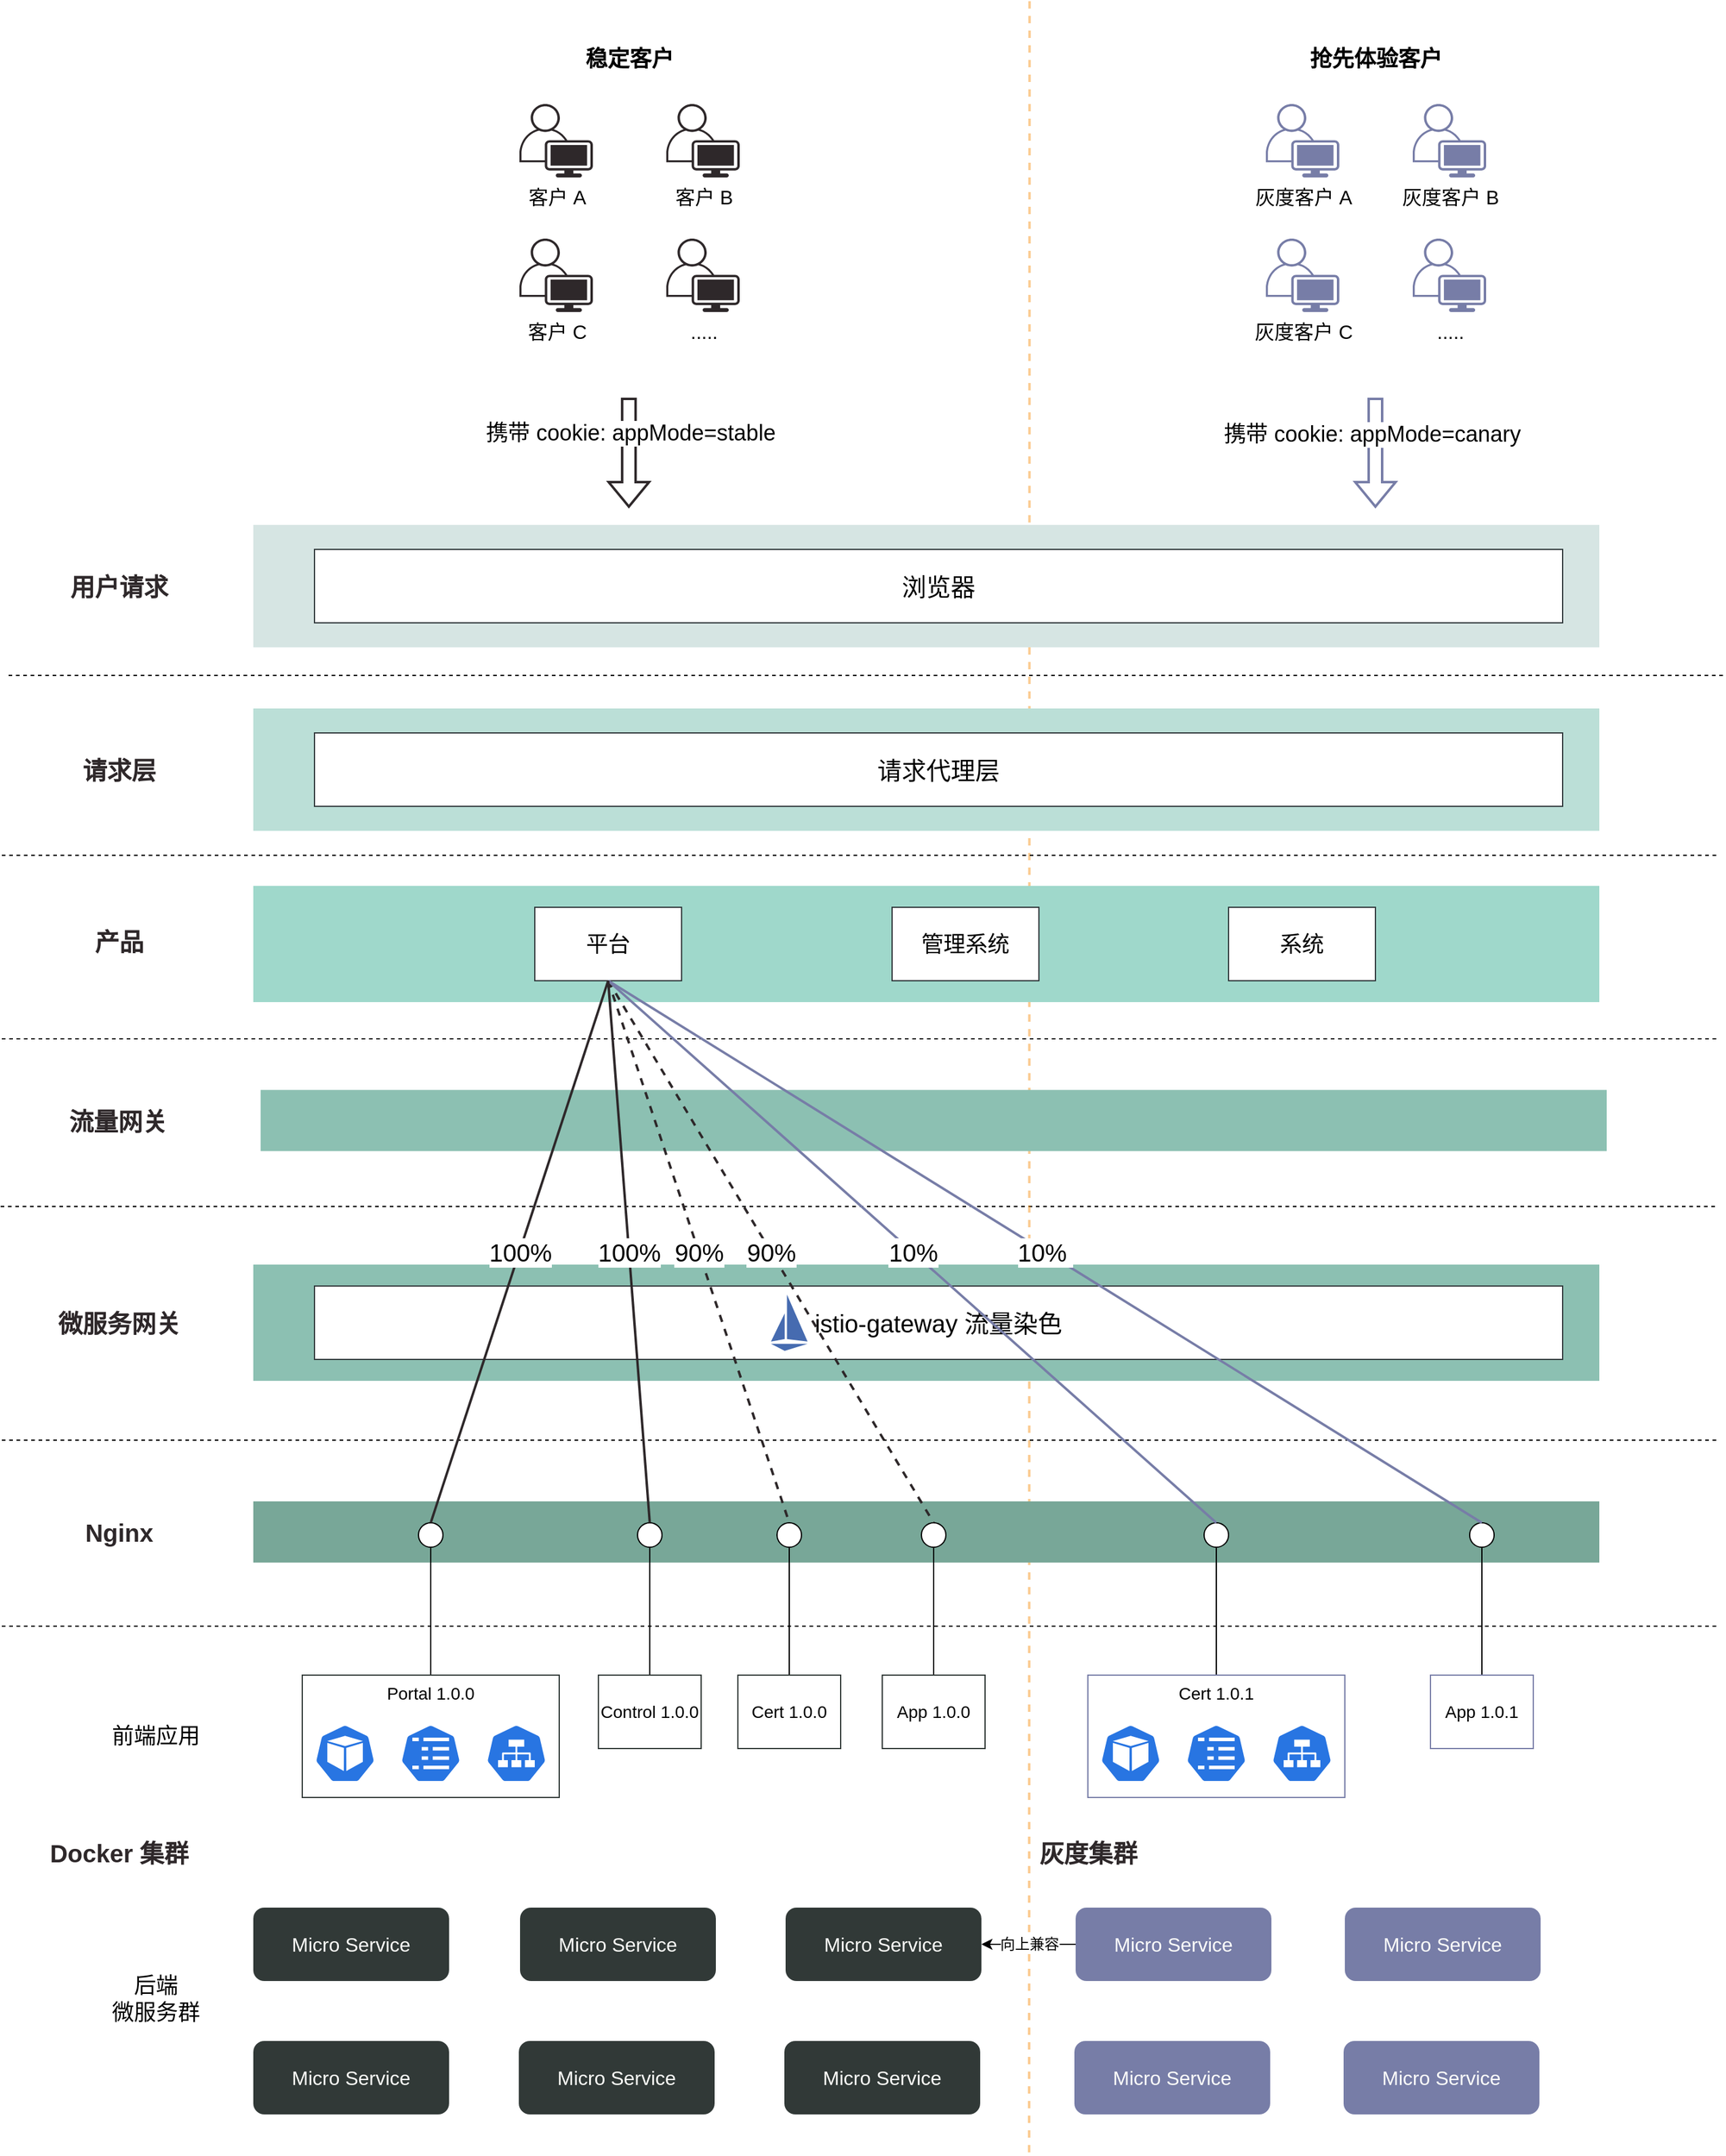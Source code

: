 <mxfile version="20.8.5" type="device"><diagram id="GyyvgpNQD2YScgq6EcZ8" name="架构图"><mxGraphModel dx="2261" dy="1933" grid="1" gridSize="10" guides="1" tooltips="1" connect="1" arrows="1" fold="1" page="1" pageScale="1" pageWidth="827" pageHeight="1169" math="0" shadow="0"><root><mxCell id="0"/><mxCell id="1" parent="0"/><mxCell id="JIFR-orrSNVKGbnrF8LJ-5" value="" style="endArrow=none;dashed=1;html=1;fontSize=20;comic=0;fontFamily=Helvetica;" parent="1" edge="1"><mxGeometry width="50" height="50" relative="1" as="geometry"><mxPoint x="-728.5" y="-183" as="sourcePoint"/><mxPoint x="672.5" y="-183" as="targetPoint"/></mxGeometry></mxCell><mxCell id="OnMQXUsQuM_lED_xJwlF-19" value="" style="endArrow=none;dashed=1;html=1;fontSize=20;strokeColor=#f79824;strokeWidth=2;rounded=0;opacity=50;fontFamily=Helvetica;" parent="1" edge="1"><mxGeometry width="50" height="50" relative="1" as="geometry"><mxPoint x="112.37" y="-1168" as="sourcePoint"/><mxPoint x="112" y="590" as="targetPoint"/></mxGeometry></mxCell><mxCell id="JIFR-orrSNVKGbnrF8LJ-2" value="" style="rounded=0;whiteSpace=wrap;html=1;fillColor=#8cc0b2;fontSize=20;strokeColor=none;comic=0;fontColor=#333333;fontFamily=Helvetica;" parent="1" vertex="1"><mxGeometry x="-516" y="-278.25" width="1100" height="50" as="geometry"/></mxCell><mxCell id="OnMQXUsQuM_lED_xJwlF-27" value="" style="rounded=0;whiteSpace=wrap;html=1;fillColor=#78a798;fontSize=20;strokeColor=none;comic=0;fontColor=#333333;fontFamily=Helvetica;" parent="1" vertex="1"><mxGeometry x="-522" y="58" width="1100" height="50" as="geometry"/></mxCell><mxCell id="OnMQXUsQuM_lED_xJwlF-23" value="" style="rounded=0;whiteSpace=wrap;html=1;fillColor=#8cc0b2;fontSize=20;strokeColor=none;comic=0;fontColor=#333333;fontFamily=Helvetica;" parent="1" vertex="1"><mxGeometry x="-522" y="-135.5" width="1100" height="95" as="geometry"/></mxCell><mxCell id="nY-FzgrsEUIEL5FHPldE-1" value="" style="rounded=0;whiteSpace=wrap;html=1;fillColor=#d6e5e3;fontSize=20;strokeColor=none;fillStyle=auto;fontFamily=Helvetica;" parent="1" vertex="1"><mxGeometry x="-522" y="-740" width="1100" height="100" as="geometry"/></mxCell><mxCell id="nY-FzgrsEUIEL5FHPldE-2" value="" style="rounded=0;whiteSpace=wrap;html=1;fillColor=#bbdfd7;fontSize=20;strokeColor=none;fontFamily=Helvetica;" parent="1" vertex="1"><mxGeometry x="-522" y="-590" width="1100" height="100" as="geometry"/></mxCell><mxCell id="nY-FzgrsEUIEL5FHPldE-3" value="" style="rounded=0;whiteSpace=wrap;html=1;fillColor=#9fd8cb;fontSize=20;strokeColor=none;comic=0;fontFamily=Helvetica;" parent="1" vertex="1"><mxGeometry x="-522" y="-445" width="1100" height="95" as="geometry"/></mxCell><mxCell id="nY-FzgrsEUIEL5FHPldE-5" value="浏览器" style="rounded=0;whiteSpace=wrap;html=1;fontSize=20;strokeColor=#31393c;fontFamily=Helvetica;" parent="1" vertex="1"><mxGeometry x="-472" y="-720" width="1020" height="60" as="geometry"/></mxCell><mxCell id="nY-FzgrsEUIEL5FHPldE-6" value="请求代理层" style="rounded=0;whiteSpace=wrap;html=1;fontSize=20;strokeColor=#31393c;fontFamily=Helvetica;" parent="1" vertex="1"><mxGeometry x="-472" y="-570" width="1020" height="60" as="geometry"/></mxCell><mxCell id="nY-FzgrsEUIEL5FHPldE-11" value="平台" style="rounded=0;whiteSpace=wrap;html=1;fontSize=18;strokeColor=#31393c;fontFamily=Helvetica;" parent="1" vertex="1"><mxGeometry x="-292" y="-427.5" width="120" height="60" as="geometry"/></mxCell><mxCell id="nY-FzgrsEUIEL5FHPldE-12" value="" style="edgeStyle=orthogonalEdgeStyle;rounded=0;orthogonalLoop=1;jettySize=auto;html=1;endArrow=none;endFill=0;fontFamily=Helvetica;" parent="1" source="nY-FzgrsEUIEL5FHPldE-13" target="nY-FzgrsEUIEL5FHPldE-17" edge="1"><mxGeometry relative="1" as="geometry"><mxPoint x="-377" y="130" as="targetPoint"/></mxGeometry></mxCell><mxCell id="nY-FzgrsEUIEL5FHPldE-13" value="Portal 1.0.0" style="rounded=0;whiteSpace=wrap;html=1;verticalAlign=top;strokeColor=#313937;fontSize=14;fontFamily=Helvetica;" parent="1" vertex="1"><mxGeometry x="-482" y="200" width="210" height="100" as="geometry"/></mxCell><mxCell id="nY-FzgrsEUIEL5FHPldE-14" value="" style="html=1;dashed=0;whitespace=wrap;fillColor=#2875E2;strokeColor=#ffffff;points=[[0.005,0.63,0],[0.1,0.2,0],[0.9,0.2,0],[0.5,0,0],[0.995,0.63,0],[0.72,0.99,0],[0.5,1,0],[0.28,0.99,0]];shape=mxgraph.kubernetes.icon;prIcon=pod;fontFamily=Helvetica;" parent="1" vertex="1"><mxGeometry x="-472" y="240" width="50" height="48" as="geometry"/></mxCell><mxCell id="nY-FzgrsEUIEL5FHPldE-15" value="" style="html=1;dashed=0;whitespace=wrap;fillColor=#2875E2;strokeColor=#ffffff;points=[[0.005,0.63,0],[0.1,0.2,0],[0.9,0.2,0],[0.5,0,0],[0.995,0.63,0],[0.72,0.99,0],[0.5,1,0],[0.28,0.99,0]];shape=mxgraph.kubernetes.icon;prIcon=svc;fontFamily=Helvetica;" parent="1" vertex="1"><mxGeometry x="-332" y="240" width="50" height="48" as="geometry"/></mxCell><mxCell id="nY-FzgrsEUIEL5FHPldE-16" value="" style="html=1;dashed=0;whitespace=wrap;fillColor=#2875E2;strokeColor=#ffffff;points=[[0.005,0.63,0],[0.1,0.2,0],[0.9,0.2,0],[0.5,0,0],[0.995,0.63,0],[0.72,0.99,0],[0.5,1,0],[0.28,0.99,0]];shape=mxgraph.kubernetes.icon;prIcon=cm;fontFamily=Helvetica;" parent="1" vertex="1"><mxGeometry x="-402" y="240" width="50" height="48" as="geometry"/></mxCell><mxCell id="nY-FzgrsEUIEL5FHPldE-17" value="" style="ellipse;whiteSpace=wrap;html=1;aspect=fixed;fontFamily=Helvetica;" parent="1" vertex="1"><mxGeometry x="-387" y="75.5" width="20" height="20" as="geometry"/></mxCell><mxCell id="nY-FzgrsEUIEL5FHPldE-18" value="" style="edgeStyle=orthogonalEdgeStyle;rounded=0;orthogonalLoop=1;jettySize=auto;html=1;endArrow=none;endFill=0;fontFamily=Helvetica;" parent="1" source="nY-FzgrsEUIEL5FHPldE-19" target="nY-FzgrsEUIEL5FHPldE-23" edge="1"><mxGeometry relative="1" as="geometry"><mxPoint x="-118" y="130" as="targetPoint"/></mxGeometry></mxCell><mxCell id="nY-FzgrsEUIEL5FHPldE-19" value="Control 1.0.0" style="rounded=0;whiteSpace=wrap;html=1;verticalAlign=middle;strokeColor=#313937;fontSize=14;fontFamily=Helvetica;" parent="1" vertex="1"><mxGeometry x="-240" y="200" width="84" height="60" as="geometry"/></mxCell><mxCell id="nY-FzgrsEUIEL5FHPldE-23" value="" style="ellipse;whiteSpace=wrap;html=1;aspect=fixed;fontFamily=Helvetica;" parent="1" vertex="1"><mxGeometry x="-208" y="75.5" width="20" height="20" as="geometry"/></mxCell><mxCell id="nY-FzgrsEUIEL5FHPldE-24" value="" style="edgeStyle=orthogonalEdgeStyle;rounded=0;orthogonalLoop=1;jettySize=auto;html=1;endArrow=none;endFill=0;fontFamily=Helvetica;" parent="1" source="nY-FzgrsEUIEL5FHPldE-25" target="nY-FzgrsEUIEL5FHPldE-29" edge="1"><mxGeometry relative="1" as="geometry"><mxPoint x="-13" y="130" as="targetPoint"/></mxGeometry></mxCell><mxCell id="nY-FzgrsEUIEL5FHPldE-25" value="Cert 1.0.0" style="rounded=0;whiteSpace=wrap;html=1;verticalAlign=middle;strokeColor=#313937;fontSize=14;fontFamily=Helvetica;" parent="1" vertex="1"><mxGeometry x="-126" y="200" width="84" height="60" as="geometry"/></mxCell><mxCell id="nY-FzgrsEUIEL5FHPldE-29" value="" style="ellipse;whiteSpace=wrap;html=1;aspect=fixed;fontFamily=Helvetica;" parent="1" vertex="1"><mxGeometry x="-94" y="75.5" width="20" height="20" as="geometry"/></mxCell><mxCell id="nY-FzgrsEUIEL5FHPldE-30" value="" style="edgeStyle=orthogonalEdgeStyle;rounded=0;orthogonalLoop=1;jettySize=auto;html=1;endArrow=none;endFill=0;fontFamily=Helvetica;" parent="1" source="nY-FzgrsEUIEL5FHPldE-31" target="nY-FzgrsEUIEL5FHPldE-35" edge="1"><mxGeometry relative="1" as="geometry"><mxPoint x="103" y="130" as="targetPoint"/></mxGeometry></mxCell><mxCell id="nY-FzgrsEUIEL5FHPldE-31" value="App 1.0.0" style="rounded=0;whiteSpace=wrap;html=1;verticalAlign=middle;strokeColor=#313937;fontSize=14;fontFamily=Helvetica;" parent="1" vertex="1"><mxGeometry x="-8" y="200" width="84" height="60" as="geometry"/></mxCell><mxCell id="nY-FzgrsEUIEL5FHPldE-35" value="" style="ellipse;whiteSpace=wrap;html=1;aspect=fixed;fontFamily=Helvetica;" parent="1" vertex="1"><mxGeometry x="24" y="75.5" width="20" height="20" as="geometry"/></mxCell><mxCell id="nY-FzgrsEUIEL5FHPldE-40" value="产品" style="text;html=1;align=center;verticalAlign=middle;resizable=0;points=[];autosize=1;fontSize=20;fontStyle=1;fontColor=#2E282A;fontFamily=Helvetica;" parent="1" vertex="1"><mxGeometry x="-662" y="-420" width="60" height="40" as="geometry"/></mxCell><mxCell id="nY-FzgrsEUIEL5FHPldE-41" value="" style="endArrow=none;dashed=1;html=1;fontSize=20;fontFamily=Helvetica;" parent="1" edge="1"><mxGeometry width="50" height="50" relative="1" as="geometry"><mxPoint x="-722" y="-617" as="sourcePoint"/><mxPoint x="679" y="-617" as="targetPoint"/></mxGeometry></mxCell><mxCell id="nY-FzgrsEUIEL5FHPldE-42" value="请求层" style="text;html=1;align=center;verticalAlign=middle;resizable=0;points=[];autosize=1;fontSize=20;fontStyle=1;fontColor=#2E282A;fontFamily=Helvetica;" parent="1" vertex="1"><mxGeometry x="-672" y="-560" width="80" height="40" as="geometry"/></mxCell><mxCell id="nY-FzgrsEUIEL5FHPldE-43" value="用户请求" style="text;html=1;align=center;verticalAlign=middle;resizable=0;points=[];autosize=1;fontSize=20;fontStyle=1;fontColor=#2E282A;fontFamily=Helvetica;" parent="1" vertex="1"><mxGeometry x="-682" y="-710" width="100" height="40" as="geometry"/></mxCell><mxCell id="nY-FzgrsEUIEL5FHPldE-44" value="" style="endArrow=none;dashed=1;html=1;fontSize=20;comic=0;fontFamily=Helvetica;" parent="1" edge="1"><mxGeometry width="50" height="50" relative="1" as="geometry"><mxPoint x="-727.5" y="-470.0" as="sourcePoint"/><mxPoint x="673.5" y="-470.0" as="targetPoint"/></mxGeometry></mxCell><mxCell id="nY-FzgrsEUIEL5FHPldE-45" value="前端应用" style="text;html=1;align=center;verticalAlign=middle;resizable=0;points=[];autosize=1;fontSize=18;fontStyle=0;fontFamily=Helvetica;" parent="1" vertex="1"><mxGeometry x="-652" y="230" width="100" height="40" as="geometry"/></mxCell><mxCell id="nY-FzgrsEUIEL5FHPldE-46" value="" style="endArrow=none;dashed=1;html=1;fontSize=20;comic=0;fontFamily=Helvetica;" parent="1" edge="1"><mxGeometry width="50" height="50" relative="1" as="geometry"><mxPoint x="-727.5" y="160" as="sourcePoint"/><mxPoint x="673.5" y="160" as="targetPoint"/></mxGeometry></mxCell><mxCell id="nY-FzgrsEUIEL5FHPldE-47" value="后端&lt;br style=&quot;font-size: 18px;&quot;&gt;微服务群" style="text;html=1;align=center;verticalAlign=middle;resizable=0;points=[];autosize=1;fontSize=18;fontStyle=0;fontFamily=Helvetica;" parent="1" vertex="1"><mxGeometry x="-652" y="435" width="100" height="60" as="geometry"/></mxCell><mxCell id="nY-FzgrsEUIEL5FHPldE-48" value="Micro Service" style="rounded=1;whiteSpace=wrap;html=1;comic=0;fillColor=#313937;fontSize=16;strokeColor=none;fontColor=#fffffb;fontFamily=Helvetica;" parent="1" vertex="1"><mxGeometry x="-522" y="390" width="160" height="60" as="geometry"/></mxCell><mxCell id="nY-FzgrsEUIEL5FHPldE-49" value="Micro Service" style="rounded=1;whiteSpace=wrap;html=1;comic=0;fillColor=#313937;fontSize=16;strokeColor=none;fontColor=#fffffb;fontFamily=Helvetica;" parent="1" vertex="1"><mxGeometry x="-304" y="390" width="160" height="60" as="geometry"/></mxCell><mxCell id="nY-FzgrsEUIEL5FHPldE-52" value="Micro Service" style="rounded=1;whiteSpace=wrap;html=1;comic=0;fillColor=#313937;fontSize=16;strokeColor=none;fontColor=#fffffb;fontFamily=Helvetica;" parent="1" vertex="1"><mxGeometry x="-87" y="390" width="160" height="60" as="geometry"/></mxCell><mxCell id="nY-FzgrsEUIEL5FHPldE-53" value="Micro Service" style="rounded=1;whiteSpace=wrap;html=1;comic=0;fillColor=#313937;fontSize=16;strokeColor=none;fontColor=#fffffb;fontFamily=Helvetica;" parent="1" vertex="1"><mxGeometry x="-522" y="499" width="160" height="60" as="geometry"/></mxCell><mxCell id="nY-FzgrsEUIEL5FHPldE-54" value="Micro Service" style="rounded=1;whiteSpace=wrap;html=1;comic=0;fillColor=#313937;fontSize=16;strokeColor=none;fontColor=#fffffb;fontFamily=Helvetica;" parent="1" vertex="1"><mxGeometry x="-305" y="499" width="160" height="60" as="geometry"/></mxCell><mxCell id="nY-FzgrsEUIEL5FHPldE-57" value="Micro Service" style="rounded=1;whiteSpace=wrap;html=1;comic=0;fillColor=#313937;fontSize=16;strokeColor=none;fontColor=#fffffb;fontFamily=Helvetica;" parent="1" vertex="1"><mxGeometry x="-88" y="499" width="160" height="60" as="geometry"/></mxCell><mxCell id="nY-FzgrsEUIEL5FHPldE-58" value="Docker 集群" style="text;html=1;align=center;verticalAlign=middle;resizable=0;points=[];autosize=1;fontSize=20;fontStyle=1;fontColor=#2E282A;fontFamily=Helvetica;" parent="1" vertex="1"><mxGeometry x="-702" y="325" width="140" height="40" as="geometry"/></mxCell><mxCell id="OnMQXUsQuM_lED_xJwlF-11" value="稳定客户" style="swimlane;fontSize=18;startSize=23;fillColor=none;strokeColor=none;fillStyle=auto;swimlaneFillColor=none;fontFamily=Helvetica;" parent="1" vertex="1"><mxGeometry x="-397" y="-1134" width="365" height="270" as="geometry"/></mxCell><mxCell id="OnMQXUsQuM_lED_xJwlF-5" value="客户 B" style="points=[[0.35,0,0],[0.98,0.51,0],[1,0.71,0],[0.67,1,0],[0,0.795,0],[0,0.65,0]];verticalLabelPosition=bottom;sketch=0;html=1;verticalAlign=top;aspect=fixed;align=center;pointerEvents=1;shape=mxgraph.cisco19.user;fillColor=#2e282a;strokeColor=#005700;fontSize=16;fontColor=#000000;swimlaneFillColor=#2e282a;fontFamily=Helvetica;" parent="OnMQXUsQuM_lED_xJwlF-11" vertex="1"><mxGeometry x="212.5" y="50" width="60" height="60" as="geometry"/></mxCell><mxCell id="OnMQXUsQuM_lED_xJwlF-7" value="客户 A" style="points=[[0.35,0,0],[0.98,0.51,0],[1,0.71,0],[0.67,1,0],[0,0.795,0],[0,0.65,0]];verticalLabelPosition=bottom;sketch=0;html=1;verticalAlign=top;aspect=fixed;align=center;pointerEvents=1;shape=mxgraph.cisco19.user;fillColor=#2e282a;strokeColor=#005700;fontSize=16;fontColor=#000000;swimlaneFillColor=#2e282a;fontFamily=Helvetica;" parent="OnMQXUsQuM_lED_xJwlF-11" vertex="1"><mxGeometry x="92.5" y="50" width="60" height="60" as="geometry"/></mxCell><mxCell id="OnMQXUsQuM_lED_xJwlF-8" value="....." style="points=[[0.35,0,0],[0.98,0.51,0],[1,0.71,0],[0.67,1,0],[0,0.795,0],[0,0.65,0]];verticalLabelPosition=bottom;sketch=0;html=1;verticalAlign=top;aspect=fixed;align=center;pointerEvents=1;shape=mxgraph.cisco19.user;fillColor=#2e282a;strokeColor=#005700;fontSize=16;fontColor=#000000;swimlaneFillColor=#2e282a;fontFamily=Helvetica;" parent="OnMQXUsQuM_lED_xJwlF-11" vertex="1"><mxGeometry x="212.5" y="160" width="60" height="60" as="geometry"/></mxCell><mxCell id="OnMQXUsQuM_lED_xJwlF-9" value="客户 C" style="points=[[0.35,0,0],[0.98,0.51,0],[1,0.71,0],[0.67,1,0],[0,0.795,0],[0,0.65,0]];verticalLabelPosition=bottom;sketch=0;html=1;verticalAlign=top;aspect=fixed;align=center;pointerEvents=1;shape=mxgraph.cisco19.user;fillColor=#2e282a;strokeColor=#005700;fontSize=16;fontColor=#000000;swimlaneFillColor=#2e282a;fontFamily=Helvetica;" parent="OnMQXUsQuM_lED_xJwlF-11" vertex="1"><mxGeometry x="92.5" y="160" width="60" height="60" as="geometry"/></mxCell><mxCell id="OnMQXUsQuM_lED_xJwlF-12" value="" style="shape=flexArrow;endArrow=classic;html=1;rounded=0;fontSize=16;strokeColor=#2E282A;strokeWidth=2;fontFamily=Helvetica;" parent="1" edge="1"><mxGeometry width="50" height="50" relative="1" as="geometry"><mxPoint x="-215.09" y="-844" as="sourcePoint"/><mxPoint x="-215.09" y="-754" as="targetPoint"/></mxGeometry></mxCell><mxCell id="OnMQXUsQuM_lED_xJwlF-45" value="携带 cookie: appMode=stable" style="edgeLabel;html=1;align=center;verticalAlign=middle;resizable=0;points=[];fontSize=18;fontColor=#000000;fontFamily=Helvetica;" parent="OnMQXUsQuM_lED_xJwlF-12" vertex="1" connectable="0"><mxGeometry x="-0.356" y="1" relative="1" as="geometry"><mxPoint as="offset"/></mxGeometry></mxCell><mxCell id="OnMQXUsQuM_lED_xJwlF-13" value="抢先体验客户" style="swimlane;fontSize=18;startSize=23;fillColor=none;strokeColor=none;fillStyle=hatch;swimlaneFillColor=none;sketch=0;fontFamily=Helvetica;" parent="1" vertex="1"><mxGeometry x="213" y="-1134" width="365" height="270" as="geometry"><mxRectangle x="213" y="-1134" width="150" height="40" as="alternateBounds"/></mxGeometry></mxCell><mxCell id="OnMQXUsQuM_lED_xJwlF-14" value="灰度客户 B" style="points=[[0.35,0,0],[0.98,0.51,0],[1,0.71,0],[0.67,1,0],[0,0.795,0],[0,0.65,0]];verticalLabelPosition=bottom;sketch=0;html=1;verticalAlign=top;aspect=fixed;align=center;pointerEvents=1;shape=mxgraph.cisco19.user;fillColor=#777DA7;strokeColor=#001DBC;fontSize=16;fontColor=#000000;swimlaneFillColor=#777DA7;fontFamily=Helvetica;" parent="OnMQXUsQuM_lED_xJwlF-13" vertex="1"><mxGeometry x="212.5" y="50" width="60" height="60" as="geometry"/></mxCell><mxCell id="OnMQXUsQuM_lED_xJwlF-15" value="灰度客户 A" style="points=[[0.35,0,0],[0.98,0.51,0],[1,0.71,0],[0.67,1,0],[0,0.795,0],[0,0.65,0]];verticalLabelPosition=bottom;sketch=0;html=1;verticalAlign=top;aspect=fixed;align=center;pointerEvents=1;shape=mxgraph.cisco19.user;fillColor=#777DA7;strokeColor=#001DBC;fontSize=16;fontColor=#000000;swimlaneFillColor=#777DA7;fontFamily=Helvetica;" parent="OnMQXUsQuM_lED_xJwlF-13" vertex="1"><mxGeometry x="92.5" y="50" width="60" height="60" as="geometry"/></mxCell><mxCell id="OnMQXUsQuM_lED_xJwlF-16" value="....." style="points=[[0.35,0,0],[0.98,0.51,0],[1,0.71,0],[0.67,1,0],[0,0.795,0],[0,0.65,0]];verticalLabelPosition=bottom;sketch=0;html=1;verticalAlign=top;aspect=fixed;align=center;pointerEvents=1;shape=mxgraph.cisco19.user;fillColor=#777DA7;strokeColor=#001DBC;fontSize=16;fontColor=#000000;swimlaneFillColor=#777DA7;fontFamily=Helvetica;" parent="OnMQXUsQuM_lED_xJwlF-13" vertex="1"><mxGeometry x="212.5" y="160" width="60" height="60" as="geometry"/></mxCell><mxCell id="OnMQXUsQuM_lED_xJwlF-17" value="灰度客户 C" style="points=[[0.35,0,0],[0.98,0.51,0],[1,0.71,0],[0.67,1,0],[0,0.795,0],[0,0.65,0]];verticalLabelPosition=bottom;sketch=0;html=1;verticalAlign=top;aspect=fixed;align=center;pointerEvents=1;shape=mxgraph.cisco19.user;fillColor=#777DA7;strokeColor=#001DBC;fontSize=16;fontColor=#000000;swimlaneFillColor=#777DA7;fontFamily=Helvetica;" parent="OnMQXUsQuM_lED_xJwlF-13" vertex="1"><mxGeometry x="92.5" y="160" width="60" height="60" as="geometry"/></mxCell><mxCell id="OnMQXUsQuM_lED_xJwlF-18" value="" style="shape=flexArrow;endArrow=classic;html=1;rounded=0;fontSize=16;strokeColor=#777DA7;sketch=0;strokeWidth=2;fontFamily=Helvetica;" parent="1" edge="1"><mxGeometry width="50" height="50" relative="1" as="geometry"><mxPoint x="395" y="-844" as="sourcePoint"/><mxPoint x="395" y="-754" as="targetPoint"/></mxGeometry></mxCell><mxCell id="OnMQXUsQuM_lED_xJwlF-46" value="携带 cookie: appMode=gray" style="edgeLabel;html=1;align=center;verticalAlign=middle;resizable=0;points=[];fontSize=16;fontColor=#000000;fontFamily=Helvetica;" parent="OnMQXUsQuM_lED_xJwlF-18" vertex="1" connectable="0"><mxGeometry x="-0.328" y="-4" relative="1" as="geometry"><mxPoint as="offset"/></mxGeometry></mxCell><mxCell id="OnMQXUsQuM_lED_xJwlF-50" value="携带 cookie: appMode=gray" style="edgeLabel;html=1;align=center;verticalAlign=middle;resizable=0;points=[];fontSize=16;fontColor=#000000;fontFamily=Helvetica;" parent="OnMQXUsQuM_lED_xJwlF-18" vertex="1" connectable="0"><mxGeometry x="-0.328" y="-4" relative="1" as="geometry"><mxPoint x="1" as="offset"/></mxGeometry></mxCell><mxCell id="OnMQXUsQuM_lED_xJwlF-51" value="携带 cookie: appMode=gray" style="edgeLabel;html=1;align=center;verticalAlign=middle;resizable=0;points=[];fontSize=16;fontColor=#000000;fontFamily=Helvetica;" parent="OnMQXUsQuM_lED_xJwlF-18" vertex="1" connectable="0"><mxGeometry x="-0.328" y="-4" relative="1" as="geometry"><mxPoint x="1" as="offset"/></mxGeometry></mxCell><mxCell id="OnMQXUsQuM_lED_xJwlF-52" value="携带 cookie: appMode=canary" style="edgeLabel;html=1;align=center;verticalAlign=middle;resizable=0;points=[];fontSize=18;fontColor=#000000;fontFamily=Helvetica;" parent="OnMQXUsQuM_lED_xJwlF-18" vertex="1" connectable="0"><mxGeometry x="-0.328" y="-4" relative="1" as="geometry"><mxPoint x="1" as="offset"/></mxGeometry></mxCell><mxCell id="OnMQXUsQuM_lED_xJwlF-21" value="" style="endArrow=none;dashed=1;html=1;fontSize=20;comic=0;fontFamily=Helvetica;" parent="1" edge="1"><mxGeometry width="50" height="50" relative="1" as="geometry"><mxPoint x="-727.5" y="-320" as="sourcePoint"/><mxPoint x="673.5" y="-320" as="targetPoint"/></mxGeometry></mxCell><mxCell id="OnMQXUsQuM_lED_xJwlF-22" value="微服务网关" style="text;html=1;align=center;verticalAlign=middle;resizable=0;points=[];autosize=1;fontSize=20;fontStyle=1;fontColor=#2E282A;fontFamily=Helvetica;" parent="1" vertex="1"><mxGeometry x="-692" y="-108" width="120" height="40" as="geometry"/></mxCell><mxCell id="OnMQXUsQuM_lED_xJwlF-25" value="istio-gateway 流量染色" style="rounded=0;whiteSpace=wrap;html=1;fontSize=20;strokeColor=#31393c;fontFamily=Helvetica;" parent="1" vertex="1"><mxGeometry x="-472" y="-118" width="1020" height="60" as="geometry"/></mxCell><mxCell id="OnMQXUsQuM_lED_xJwlF-26" value="" style="endArrow=none;dashed=1;html=1;fontSize=20;comic=0;fontFamily=Helvetica;" parent="1" edge="1"><mxGeometry width="50" height="50" relative="1" as="geometry"><mxPoint x="-727.5" y="8" as="sourcePoint"/><mxPoint x="673.5" y="8" as="targetPoint"/></mxGeometry></mxCell><mxCell id="OnMQXUsQuM_lED_xJwlF-28" value="Nginx" style="text;html=1;align=center;verticalAlign=middle;resizable=0;points=[];autosize=1;fontSize=20;fontStyle=1;fontColor=#2E282A;fontFamily=Helvetica;" parent="1" vertex="1"><mxGeometry x="-672" y="63" width="80" height="40" as="geometry"/></mxCell><mxCell id="OnMQXUsQuM_lED_xJwlF-29" value="" style="edgeStyle=orthogonalEdgeStyle;rounded=0;orthogonalLoop=1;jettySize=auto;html=1;endArrow=none;endFill=0;fontFamily=Helvetica;" parent="1" source="OnMQXUsQuM_lED_xJwlF-30" target="OnMQXUsQuM_lED_xJwlF-34" edge="1"><mxGeometry relative="1" as="geometry"><mxPoint x="265" y="130" as="targetPoint"/></mxGeometry></mxCell><mxCell id="OnMQXUsQuM_lED_xJwlF-30" value="Cert 1.0.1" style="rounded=0;whiteSpace=wrap;html=1;verticalAlign=top;strokeColor=#777DA7;fontSize=14;fontFamily=Helvetica;" parent="1" vertex="1"><mxGeometry x="160" y="200" width="210" height="100" as="geometry"/></mxCell><mxCell id="OnMQXUsQuM_lED_xJwlF-31" value="" style="html=1;dashed=0;whitespace=wrap;fillColor=#2875E2;strokeColor=#ffffff;points=[[0.005,0.63,0],[0.1,0.2,0],[0.9,0.2,0],[0.5,0,0],[0.995,0.63,0],[0.72,0.99,0],[0.5,1,0],[0.28,0.99,0]];shape=mxgraph.kubernetes.icon;prIcon=pod;fontFamily=Helvetica;" parent="1" vertex="1"><mxGeometry x="170" y="240" width="50" height="48" as="geometry"/></mxCell><mxCell id="OnMQXUsQuM_lED_xJwlF-32" value="" style="html=1;dashed=0;whitespace=wrap;fillColor=#2875E2;strokeColor=#ffffff;points=[[0.005,0.63,0],[0.1,0.2,0],[0.9,0.2,0],[0.5,0,0],[0.995,0.63,0],[0.72,0.99,0],[0.5,1,0],[0.28,0.99,0]];shape=mxgraph.kubernetes.icon;prIcon=svc;fontFamily=Helvetica;" parent="1" vertex="1"><mxGeometry x="310" y="240" width="50" height="48" as="geometry"/></mxCell><mxCell id="OnMQXUsQuM_lED_xJwlF-33" value="" style="html=1;dashed=0;whitespace=wrap;fillColor=#2875E2;strokeColor=#ffffff;points=[[0.005,0.63,0],[0.1,0.2,0],[0.9,0.2,0],[0.5,0,0],[0.995,0.63,0],[0.72,0.99,0],[0.5,1,0],[0.28,0.99,0]];shape=mxgraph.kubernetes.icon;prIcon=cm;fontFamily=Helvetica;" parent="1" vertex="1"><mxGeometry x="240" y="240" width="50" height="48" as="geometry"/></mxCell><mxCell id="OnMQXUsQuM_lED_xJwlF-34" value="" style="ellipse;whiteSpace=wrap;html=1;aspect=fixed;fontFamily=Helvetica;" parent="1" vertex="1"><mxGeometry x="255" y="75.5" width="20" height="20" as="geometry"/></mxCell><mxCell id="OnMQXUsQuM_lED_xJwlF-35" value="" style="edgeStyle=orthogonalEdgeStyle;rounded=0;orthogonalLoop=1;jettySize=auto;html=1;endArrow=none;endFill=0;fontFamily=Helvetica;" parent="1" source="UNmhw7URokJWCJeyuWq6-1" target="OnMQXUsQuM_lED_xJwlF-37" edge="1"><mxGeometry relative="1" as="geometry"><mxPoint x="562" y="130" as="targetPoint"/><mxPoint x="488" y="260" as="sourcePoint"/></mxGeometry></mxCell><mxCell id="OnMQXUsQuM_lED_xJwlF-37" value="" style="ellipse;whiteSpace=wrap;html=1;aspect=fixed;fontFamily=Helvetica;" parent="1" vertex="1"><mxGeometry x="472" y="75.5" width="20" height="20" as="geometry"/></mxCell><mxCell id="nY-FzgrsEUIEL5FHPldE-7" value="100%" style="rounded=0;orthogonalLoop=1;jettySize=auto;html=1;entryX=0.5;entryY=0;entryDx=0;entryDy=0;endArrow=none;endFill=0;exitX=0.5;exitY=1;exitDx=0;exitDy=0;strokeColor=#2E282A;strokeWidth=2;fontSize=20;fontFamily=Helvetica;" parent="1" source="nY-FzgrsEUIEL5FHPldE-11" target="nY-FzgrsEUIEL5FHPldE-17" edge="1"><mxGeometry relative="1" as="geometry"/></mxCell><mxCell id="nY-FzgrsEUIEL5FHPldE-9" value="90%" style="rounded=0;orthogonalLoop=1;jettySize=auto;html=1;entryX=0.5;entryY=0;entryDx=0;entryDy=0;endArrow=none;endFill=0;exitX=0.5;exitY=1;exitDx=0;exitDy=0;strokeColor=#2E282A;dashed=1;strokeWidth=2;fontSize=20;fontFamily=Helvetica;" parent="1" source="nY-FzgrsEUIEL5FHPldE-11" target="nY-FzgrsEUIEL5FHPldE-29" edge="1"><mxGeometry relative="1" as="geometry"><mxPoint x="-232" y="-370" as="sourcePoint"/></mxGeometry></mxCell><mxCell id="nY-FzgrsEUIEL5FHPldE-10" value="90%" style="edgeStyle=none;rounded=0;orthogonalLoop=1;jettySize=auto;html=1;exitX=0.5;exitY=1;exitDx=0;exitDy=0;entryX=0.5;entryY=0;entryDx=0;entryDy=0;endArrow=none;endFill=0;fontSize=20;strokeColor=#2E282A;dashed=1;strokeWidth=2;fontFamily=Helvetica;" parent="1" source="nY-FzgrsEUIEL5FHPldE-11" target="nY-FzgrsEUIEL5FHPldE-35" edge="1"><mxGeometry relative="1" as="geometry"/></mxCell><mxCell id="OnMQXUsQuM_lED_xJwlF-48" value="10%" style="rounded=0;orthogonalLoop=1;jettySize=auto;html=1;entryX=0.5;entryY=0;entryDx=0;entryDy=0;endArrow=none;endFill=0;exitX=0.5;exitY=1;exitDx=0;exitDy=0;strokeColor=#777DA7;strokeWidth=2;sketch=0;fontSize=20;fontFamily=Helvetica;" parent="1" source="nY-FzgrsEUIEL5FHPldE-11" target="OnMQXUsQuM_lED_xJwlF-34" edge="1"><mxGeometry relative="1" as="geometry"><mxPoint x="-230" y="-370" as="sourcePoint"/><mxPoint x="249" y="-72.5" as="targetPoint"/><Array as="points"/></mxGeometry></mxCell><mxCell id="OnMQXUsQuM_lED_xJwlF-49" value="10%&amp;nbsp;" style="edgeStyle=none;rounded=0;orthogonalLoop=1;jettySize=auto;html=1;exitX=0.5;exitY=1;exitDx=0;exitDy=0;entryX=0.5;entryY=0;entryDx=0;entryDy=0;endArrow=none;endFill=0;fontSize=20;strokeColor=#777DA7;strokeWidth=2;sketch=0;fontFamily=Helvetica;" parent="1" source="nY-FzgrsEUIEL5FHPldE-11" target="OnMQXUsQuM_lED_xJwlF-37" edge="1"><mxGeometry relative="1" as="geometry"><mxPoint x="-232" y="-370" as="sourcePoint"/><mxPoint x="66" y="-72.5" as="targetPoint"/><Array as="points"/></mxGeometry></mxCell><mxCell id="OnMQXUsQuM_lED_xJwlF-54" value="灰度集群" style="text;html=1;align=center;verticalAlign=middle;resizable=0;points=[];autosize=1;fontSize=20;fontStyle=1;fontColor=#2E282A;fontFamily=Helvetica;" parent="1" vertex="1"><mxGeometry x="110" y="325" width="100" height="40" as="geometry"/></mxCell><mxCell id="OnMQXUsQuM_lED_xJwlF-62" value="向上兼容" style="edgeStyle=orthogonalEdgeStyle;rounded=0;orthogonalLoop=1;jettySize=auto;html=1;fontSize=12;fontColor=#000000;strokeColor=#000000;strokeWidth=1;fontFamily=Helvetica;" parent="1" source="OnMQXUsQuM_lED_xJwlF-55" target="nY-FzgrsEUIEL5FHPldE-52" edge="1"><mxGeometry relative="1" as="geometry"/></mxCell><mxCell id="OnMQXUsQuM_lED_xJwlF-55" value="Micro Service" style="rounded=1;whiteSpace=wrap;html=1;comic=0;fillColor=#777DA7;fontSize=16;strokeColor=none;fontColor=#fffffb;fillStyle=auto;fontFamily=Helvetica;" parent="1" vertex="1"><mxGeometry x="150" y="390" width="160" height="60" as="geometry"/></mxCell><mxCell id="OnMQXUsQuM_lED_xJwlF-57" value="Micro Service" style="rounded=1;whiteSpace=wrap;html=1;comic=0;fillColor=#777DA7;fontSize=16;strokeColor=none;fontColor=#fffffb;fillStyle=auto;fontFamily=Helvetica;" parent="1" vertex="1"><mxGeometry x="149" y="499" width="160" height="60" as="geometry"/></mxCell><mxCell id="OnMQXUsQuM_lED_xJwlF-58" value="Micro Service" style="rounded=1;whiteSpace=wrap;html=1;comic=0;fillColor=#777DA7;fontSize=16;strokeColor=none;fontColor=#fffffb;fillStyle=auto;fontFamily=Helvetica;" parent="1" vertex="1"><mxGeometry x="370" y="390" width="160" height="60" as="geometry"/></mxCell><mxCell id="OnMQXUsQuM_lED_xJwlF-60" value="Micro Service" style="rounded=1;whiteSpace=wrap;html=1;comic=0;fillColor=#777DA7;fontSize=16;strokeColor=none;fontColor=#fffffb;fillStyle=auto;fontFamily=Helvetica;" parent="1" vertex="1"><mxGeometry x="369" y="499" width="160" height="60" as="geometry"/></mxCell><mxCell id="w3q-HAxAk2p2rQf9QFaI-1" value="管理系统" style="rounded=0;whiteSpace=wrap;html=1;fontSize=18;strokeColor=#31393c;fontFamily=Helvetica;" parent="1" vertex="1"><mxGeometry y="-427.5" width="120" height="60" as="geometry"/></mxCell><mxCell id="w3q-HAxAk2p2rQf9QFaI-2" value="系统" style="rounded=0;whiteSpace=wrap;html=1;fontSize=18;strokeColor=#31393c;fontFamily=Helvetica;" parent="1" vertex="1"><mxGeometry x="275" y="-427.5" width="120" height="60" as="geometry"/></mxCell><mxCell id="w3q-HAxAk2p2rQf9QFaI-4" value="100%" style="rounded=0;orthogonalLoop=1;jettySize=auto;html=1;entryX=0.5;entryY=0;entryDx=0;entryDy=0;endArrow=none;endFill=0;exitX=0.5;exitY=1;exitDx=0;exitDy=0;strokeColor=#2E282A;strokeWidth=2;fontSize=20;fontFamily=Helvetica;" parent="1" target="nY-FzgrsEUIEL5FHPldE-23" edge="1"><mxGeometry relative="1" as="geometry"><mxPoint x="-232" y="-367.5" as="sourcePoint"/><mxPoint x="-198" y="-72.5" as="targetPoint"/><Array as="points"/></mxGeometry></mxCell><mxCell id="UNmhw7URokJWCJeyuWq6-1" value="App 1.0.1" style="rounded=0;whiteSpace=wrap;html=1;verticalAlign=middle;strokeColor=#777DA7;fontSize=14;fontFamily=Helvetica;" parent="1" vertex="1"><mxGeometry x="440" y="200" width="84" height="60" as="geometry"/></mxCell><mxCell id="JIFR-orrSNVKGbnrF8LJ-1" value="" style="editableCssRules=.*;shape=image;verticalLabelPosition=bottom;labelBackgroundColor=#ffffff;verticalAlign=top;aspect=fixed;imageAspect=0;image=data:image/svg+xml,PHN2ZyB4bWxucz0iaHR0cDovL3d3dy53My5vcmcvMjAwMC9zdmciIHhtbG5zOnY9Imh0dHBzOi8vdmVjdGEuaW8vbmFubyIgd2lkdGg9IjE2MCIgaGVpZ2h0PSIyNDAiIHZpZXdCb3g9IjAgMCAxNjAgMjQwIj4mI3hhOwk8c3R5bGUgdHlwZT0idGV4dC9jc3MiPiYjeGE7CS5zdDB7ZmlsbDojNDY2YmIwO30mI3hhOwk8L3N0eWxlPiYjeGE7CTxwYXRoIGNsYXNzPSJzdDAiIGQ9Ik02MCAyNDBMMCAyMTBoMTYwem0wLTE2MEwwIDIwMGw2MC0xMHpNNzAgMHYxOTBsOTAgMTB6Ii8+JiN4YTs8L3N2Zz4=;fontColor=default;fontSize=16;strokeWidth=1;fontFamily=Helvetica;" parent="1" vertex="1"><mxGeometry x="-98.95" y="-111" width="29.9" height="46" as="geometry"/></mxCell><mxCell id="JIFR-orrSNVKGbnrF8LJ-3" value="流量网关" style="text;html=1;align=center;verticalAlign=middle;resizable=0;points=[];autosize=1;fontSize=20;fontStyle=1;fontColor=#2E282A;fontFamily=Helvetica;" parent="1" vertex="1"><mxGeometry x="-683" y="-273.25" width="100" height="40" as="geometry"/></mxCell></root></mxGraphModel></diagram></mxfile>